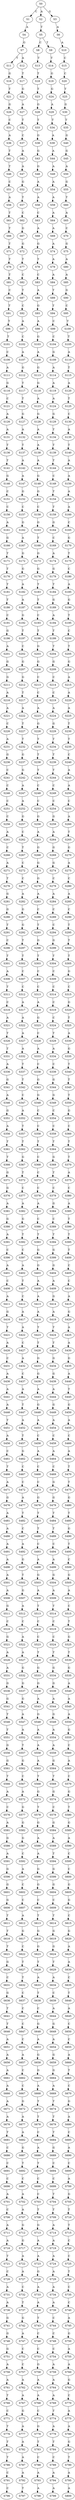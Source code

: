 strict digraph  {
	S0 -> S1 [ label = C ];
	S0 -> S2 [ label = A ];
	S0 -> S3 [ label = G ];
	S1 -> S4 [ label = A ];
	S2 -> S5 [ label = T ];
	S3 -> S6 [ label = A ];
	S4 -> S7 [ label = G ];
	S5 -> S8 [ label = C ];
	S5 -> S9 [ label = T ];
	S6 -> S10 [ label = A ];
	S7 -> S11 [ label = T ];
	S7 -> S12 [ label = A ];
	S8 -> S13 [ label = T ];
	S9 -> S14 [ label = T ];
	S10 -> S15 [ label = C ];
	S11 -> S16 [ label = G ];
	S12 -> S17 [ label = T ];
	S13 -> S18 [ label = T ];
	S14 -> S19 [ label = G ];
	S15 -> S20 [ label = C ];
	S16 -> S21 [ label = T ];
	S17 -> S22 [ label = G ];
	S18 -> S23 [ label = T ];
	S19 -> S24 [ label = G ];
	S20 -> S25 [ label = T ];
	S21 -> S26 [ label = G ];
	S22 -> S27 [ label = A ];
	S23 -> S28 [ label = G ];
	S24 -> S29 [ label = A ];
	S25 -> S30 [ label = G ];
	S26 -> S31 [ label = C ];
	S27 -> S32 [ label = T ];
	S28 -> S33 [ label = T ];
	S29 -> S34 [ label = T ];
	S30 -> S35 [ label = T ];
	S31 -> S36 [ label = A ];
	S32 -> S37 [ label = C ];
	S33 -> S38 [ label = G ];
	S34 -> S39 [ label = A ];
	S35 -> S40 [ label = G ];
	S36 -> S41 [ label = T ];
	S37 -> S42 [ label = A ];
	S38 -> S43 [ label = G ];
	S39 -> S44 [ label = A ];
	S40 -> S45 [ label = G ];
	S41 -> S46 [ label = T ];
	S42 -> S47 [ label = A ];
	S43 -> S48 [ label = G ];
	S44 -> S49 [ label = A ];
	S45 -> S50 [ label = A ];
	S46 -> S51 [ label = C ];
	S47 -> S52 [ label = G ];
	S48 -> S53 [ label = A ];
	S49 -> S54 [ label = A ];
	S50 -> S55 [ label = G ];
	S51 -> S56 [ label = A ];
	S52 -> S57 [ label = T ];
	S53 -> S58 [ label = A ];
	S54 -> S59 [ label = A ];
	S55 -> S60 [ label = T ];
	S56 -> S61 [ label = T ];
	S57 -> S62 [ label = C ];
	S58 -> S63 [ label = C ];
	S59 -> S64 [ label = A ];
	S60 -> S65 [ label = A ];
	S61 -> S66 [ label = T ];
	S62 -> S67 [ label = G ];
	S63 -> S68 [ label = A ];
	S64 -> S69 [ label = A ];
	S65 -> S70 [ label = C ];
	S66 -> S71 [ label = T ];
	S67 -> S72 [ label = G ];
	S68 -> S73 [ label = G ];
	S69 -> S74 [ label = A ];
	S70 -> S75 [ label = G ];
	S71 -> S76 [ label = T ];
	S72 -> S77 [ label = T ];
	S73 -> S78 [ label = T ];
	S74 -> S79 [ label = A ];
	S75 -> S80 [ label = A ];
	S76 -> S81 [ label = T ];
	S77 -> S82 [ label = C ];
	S78 -> S83 [ label = C ];
	S79 -> S84 [ label = A ];
	S80 -> S85 [ label = A ];
	S81 -> S86 [ label = C ];
	S82 -> S87 [ label = T ];
	S83 -> S88 [ label = A ];
	S84 -> S89 [ label = T ];
	S85 -> S90 [ label = G ];
	S86 -> S91 [ label = T ];
	S87 -> S92 [ label = C ];
	S88 -> S93 [ label = G ];
	S89 -> S94 [ label = T ];
	S90 -> S95 [ label = C ];
	S91 -> S96 [ label = T ];
	S92 -> S97 [ label = A ];
	S93 -> S98 [ label = A ];
	S94 -> S99 [ label = C ];
	S95 -> S100 [ label = T ];
	S96 -> S101 [ label = T ];
	S97 -> S102 [ label = C ];
	S98 -> S103 [ label = G ];
	S99 -> S104 [ label = C ];
	S100 -> S105 [ label = T ];
	S101 -> S106 [ label = C ];
	S102 -> S107 [ label = A ];
	S103 -> S108 [ label = A ];
	S104 -> S109 [ label = G ];
	S105 -> S110 [ label = A ];
	S106 -> S111 [ label = A ];
	S107 -> S112 [ label = G ];
	S108 -> S113 [ label = G ];
	S109 -> S114 [ label = A ];
	S110 -> S115 [ label = T ];
	S111 -> S116 [ label = G ];
	S112 -> S117 [ label = T ];
	S113 -> S118 [ label = G ];
	S114 -> S119 [ label = A ];
	S115 -> S120 [ label = A ];
	S116 -> S121 [ label = C ];
	S117 -> S122 [ label = T ];
	S118 -> S123 [ label = A ];
	S119 -> S124 [ label = A ];
	S120 -> S125 [ label = T ];
	S121 -> S126 [ label = A ];
	S122 -> S127 [ label = G ];
	S123 -> S128 [ label = G ];
	S124 -> S129 [ label = G ];
	S125 -> S130 [ label = C ];
	S126 -> S131 [ label = A ];
	S127 -> S132 [ label = A ];
	S128 -> S133 [ label = A ];
	S129 -> S134 [ label = T ];
	S130 -> S135 [ label = A ];
	S131 -> S136 [ label = T ];
	S132 -> S137 [ label = T ];
	S133 -> S138 [ label = A ];
	S134 -> S139 [ label = T ];
	S135 -> S140 [ label = T ];
	S136 -> S141 [ label = T ];
	S137 -> S142 [ label = A ];
	S138 -> S143 [ label = A ];
	S139 -> S144 [ label = T ];
	S140 -> S145 [ label = A ];
	S141 -> S146 [ label = G ];
	S142 -> S147 [ label = A ];
	S143 -> S148 [ label = G ];
	S144 -> S149 [ label = C ];
	S145 -> S150 [ label = A ];
	S146 -> S151 [ label = C ];
	S147 -> S152 [ label = G ];
	S148 -> S153 [ label = G ];
	S149 -> S154 [ label = T ];
	S150 -> S155 [ label = A ];
	S151 -> S156 [ label = C ];
	S152 -> S157 [ label = C ];
	S153 -> S158 [ label = C ];
	S154 -> S159 [ label = T ];
	S155 -> S160 [ label = A ];
	S156 -> S161 [ label = A ];
	S157 -> S162 [ label = G ];
	S158 -> S163 [ label = G ];
	S159 -> S164 [ label = G ];
	S160 -> S165 [ label = C ];
	S161 -> S166 [ label = G ];
	S162 -> S167 [ label = A ];
	S163 -> S168 [ label = T ];
	S164 -> S169 [ label = C ];
	S165 -> S170 [ label = G ];
	S166 -> S171 [ label = T ];
	S167 -> S172 [ label = G ];
	S168 -> S173 [ label = G ];
	S169 -> S174 [ label = A ];
	S170 -> S175 [ label = T ];
	S171 -> S176 [ label = T ];
	S172 -> S177 [ label = G ];
	S173 -> S178 [ label = G ];
	S174 -> S179 [ label = G ];
	S175 -> S180 [ label = C ];
	S176 -> S181 [ label = T ];
	S177 -> S182 [ label = A ];
	S178 -> S183 [ label = T ];
	S179 -> S184 [ label = T ];
	S180 -> S185 [ label = A ];
	S181 -> S186 [ label = T ];
	S182 -> S187 [ label = A ];
	S183 -> S188 [ label = T ];
	S184 -> S189 [ label = G ];
	S185 -> S190 [ label = G ];
	S186 -> S191 [ label = C ];
	S187 -> S192 [ label = G ];
	S188 -> S193 [ label = C ];
	S189 -> S194 [ label = A ];
	S190 -> S195 [ label = T ];
	S191 -> S196 [ label = G ];
	S192 -> S197 [ label = T ];
	S193 -> S198 [ label = T ];
	S194 -> S199 [ label = T ];
	S195 -> S200 [ label = C ];
	S196 -> S201 [ label = A ];
	S197 -> S202 [ label = C ];
	S198 -> S203 [ label = G ];
	S199 -> S204 [ label = T ];
	S200 -> S205 [ label = T ];
	S201 -> S206 [ label = G ];
	S202 -> S207 [ label = G ];
	S203 -> S208 [ label = G ];
	S204 -> S209 [ label = G ];
	S205 -> S210 [ label = G ];
	S206 -> S211 [ label = G ];
	S207 -> S212 [ label = G ];
	S208 -> S213 [ label = C ];
	S209 -> S214 [ label = C ];
	S210 -> S215 [ label = A ];
	S211 -> S216 [ label = A ];
	S212 -> S217 [ label = T ];
	S213 -> S218 [ label = C ];
	S214 -> S219 [ label = C ];
	S215 -> S220 [ label = A ];
	S216 -> S221 [ label = A ];
	S217 -> S222 [ label = A ];
	S218 -> S223 [ label = A ];
	S219 -> S224 [ label = A ];
	S220 -> S225 [ label = A ];
	S221 -> S226 [ label = C ];
	S222 -> S227 [ label = T ];
	S223 -> S228 [ label = G ];
	S224 -> S229 [ label = G ];
	S225 -> S230 [ label = T ];
	S226 -> S231 [ label = A ];
	S227 -> S232 [ label = T ];
	S228 -> S233 [ label = T ];
	S229 -> S234 [ label = T ];
	S230 -> S235 [ label = T ];
	S231 -> S236 [ label = G ];
	S232 -> S237 [ label = G ];
	S233 -> S238 [ label = T ];
	S234 -> S239 [ label = T ];
	S235 -> S240 [ label = C ];
	S236 -> S241 [ label = C ];
	S237 -> S242 [ label = G ];
	S238 -> S243 [ label = T ];
	S239 -> S244 [ label = T ];
	S240 -> S245 [ label = A ];
	S241 -> S246 [ label = C ];
	S242 -> S247 [ label = A ];
	S243 -> S248 [ label = C ];
	S244 -> S249 [ label = C ];
	S245 -> S250 [ label = A ];
	S246 -> S251 [ label = C ];
	S247 -> S252 [ label = A ];
	S248 -> S253 [ label = C ];
	S249 -> S254 [ label = C ];
	S250 -> S255 [ label = C ];
	S251 -> S256 [ label = C ];
	S252 -> S257 [ label = G ];
	S253 -> S258 [ label = G ];
	S254 -> S259 [ label = G ];
	S255 -> S260 [ label = A ];
	S256 -> S261 [ label = A ];
	S257 -> S262 [ label = C ];
	S258 -> S263 [ label = A ];
	S259 -> S264 [ label = A ];
	S260 -> S265 [ label = T ];
	S261 -> S266 [ label = C ];
	S262 -> S267 [ label = T ];
	S263 -> S268 [ label = G ];
	S264 -> S269 [ label = G ];
	S265 -> S270 [ label = G ];
	S266 -> S271 [ label = A ];
	S267 -> S272 [ label = C ];
	S268 -> S273 [ label = G ];
	S269 -> S274 [ label = G ];
	S270 -> S275 [ label = A ];
	S271 -> S276 [ label = T ];
	S272 -> S277 [ label = C ];
	S273 -> S278 [ label = G ];
	S274 -> S279 [ label = C ];
	S275 -> S280 [ label = C ];
	S276 -> S281 [ label = G ];
	S277 -> S282 [ label = A ];
	S278 -> S283 [ label = A ];
	S279 -> S284 [ label = A ];
	S280 -> S285 [ label = A ];
	S281 -> S286 [ label = G ];
	S282 -> S287 [ label = G ];
	S283 -> S288 [ label = C ];
	S284 -> S289 [ label = C ];
	S285 -> S290 [ label = C ];
	S286 -> S291 [ label = T ];
	S287 -> S292 [ label = G ];
	S288 -> S293 [ label = T ];
	S289 -> S294 [ label = C ];
	S290 -> S295 [ label = T ];
	S291 -> S296 [ label = C ];
	S292 -> S297 [ label = T ];
	S293 -> S298 [ label = G ];
	S294 -> S299 [ label = G ];
	S295 -> S300 [ label = T ];
	S296 -> S301 [ label = T ];
	S297 -> S302 [ label = T ];
	S298 -> S303 [ label = T ];
	S299 -> S304 [ label = T ];
	S300 -> S305 [ label = T ];
	S301 -> S306 [ label = A ];
	S302 -> S307 [ label = C ];
	S303 -> S308 [ label = C ];
	S304 -> S309 [ label = C ];
	S305 -> S310 [ label = G ];
	S306 -> S311 [ label = T ];
	S307 -> S312 [ label = C ];
	S308 -> S313 [ label = C ];
	S309 -> S314 [ label = C ];
	S310 -> S315 [ label = C ];
	S311 -> S316 [ label = C ];
	S312 -> S317 [ label = A ];
	S313 -> S318 [ label = A ];
	S314 -> S319 [ label = C ];
	S315 -> S320 [ label = G ];
	S316 -> S321 [ label = A ];
	S317 -> S322 [ label = A ];
	S318 -> S323 [ label = G ];
	S319 -> S324 [ label = C ];
	S320 -> S325 [ label = T ];
	S321 -> S326 [ label = T ];
	S322 -> S327 [ label = A ];
	S323 -> S328 [ label = C ];
	S324 -> S329 [ label = T ];
	S325 -> S330 [ label = A ];
	S326 -> S331 [ label = T ];
	S327 -> S332 [ label = A ];
	S328 -> S333 [ label = A ];
	S329 -> S334 [ label = A ];
	S330 -> S335 [ label = G ];
	S331 -> S336 [ label = A ];
	S332 -> S337 [ label = T ];
	S333 -> S338 [ label = C ];
	S334 -> S339 [ label = C ];
	S335 -> S340 [ label = T ];
	S336 -> S341 [ label = G ];
	S337 -> S342 [ label = T ];
	S338 -> S343 [ label = G ];
	S339 -> S344 [ label = G ];
	S340 -> S345 [ label = T ];
	S341 -> S346 [ label = A ];
	S342 -> S347 [ label = C ];
	S343 -> S348 [ label = G ];
	S344 -> S349 [ label = G ];
	S345 -> S350 [ label = T ];
	S346 -> S351 [ label = G ];
	S347 -> S352 [ label = A ];
	S348 -> S353 [ label = C ];
	S349 -> S354 [ label = C ];
	S350 -> S355 [ label = G ];
	S351 -> S356 [ label = A ];
	S352 -> S357 [ label = T ];
	S353 -> S358 [ label = C ];
	S354 -> S359 [ label = C ];
	S355 -> S360 [ label = C ];
	S356 -> S361 [ label = T ];
	S357 -> S362 [ label = T ];
	S358 -> S363 [ label = T ];
	S359 -> S364 [ label = T ];
	S360 -> S365 [ label = T ];
	S361 -> S366 [ label = T ];
	S362 -> S367 [ label = G ];
	S363 -> S368 [ label = C ];
	S364 -> S369 [ label = G ];
	S365 -> S370 [ label = T ];
	S366 -> S371 [ label = G ];
	S367 -> S372 [ label = T ];
	S368 -> S373 [ label = C ];
	S369 -> S374 [ label = T ];
	S370 -> S375 [ label = A ];
	S371 -> S376 [ label = G ];
	S372 -> S377 [ label = C ];
	S373 -> S378 [ label = C ];
	S374 -> S379 [ label = C ];
	S375 -> S380 [ label = C ];
	S376 -> S381 [ label = A ];
	S377 -> S382 [ label = A ];
	S378 -> S383 [ label = A ];
	S379 -> S384 [ label = G ];
	S380 -> S385 [ label = A ];
	S381 -> S386 [ label = G ];
	S382 -> S387 [ label = G ];
	S383 -> S388 [ label = C ];
	S384 -> S389 [ label = C ];
	S385 -> S390 [ label = T ];
	S386 -> S391 [ label = A ];
	S387 -> S392 [ label = T ];
	S388 -> S393 [ label = T ];
	S389 -> S394 [ label = T ];
	S390 -> S395 [ label = T ];
	S391 -> S396 [ label = C ];
	S392 -> S397 [ label = C ];
	S393 -> S398 [ label = G ];
	S394 -> S399 [ label = G ];
	S395 -> S400 [ label = T ];
	S396 -> S401 [ label = A ];
	S397 -> S402 [ label = A ];
	S398 -> S403 [ label = G ];
	S399 -> S404 [ label = G ];
	S400 -> S405 [ label = C ];
	S401 -> S406 [ label = C ];
	S402 -> S407 [ label = T ];
	S403 -> S408 [ label = A ];
	S404 -> S409 [ label = A ];
	S405 -> S410 [ label = C ];
	S406 -> S411 [ label = A ];
	S407 -> S412 [ label = C ];
	S408 -> S413 [ label = A ];
	S409 -> S414 [ label = G ];
	S410 -> S415 [ label = A ];
	S411 -> S416 [ label = G ];
	S412 -> S417 [ label = A ];
	S413 -> S418 [ label = A ];
	S414 -> S419 [ label = A ];
	S415 -> S420 [ label = G ];
	S416 -> S421 [ label = T ];
	S417 -> S422 [ label = A ];
	S418 -> S423 [ label = T ];
	S419 -> S424 [ label = T ];
	S420 -> S425 [ label = A ];
	S421 -> S426 [ label = A ];
	S422 -> S427 [ label = C ];
	S423 -> S428 [ label = T ];
	S424 -> S429 [ label = T ];
	S425 -> S430 [ label = A ];
	S426 -> S431 [ label = C ];
	S427 -> S432 [ label = A ];
	S428 -> S433 [ label = G ];
	S429 -> S434 [ label = G ];
	S430 -> S435 [ label = G ];
	S431 -> S436 [ label = A ];
	S432 -> S437 [ label = C ];
	S433 -> S438 [ label = G ];
	S434 -> S439 [ label = G ];
	S435 -> S440 [ label = A ];
	S436 -> S441 [ label = A ];
	S437 -> S442 [ label = A ];
	S438 -> S443 [ label = A ];
	S439 -> S444 [ label = A ];
	S440 -> S445 [ label = T ];
	S441 -> S446 [ label = A ];
	S442 -> S447 [ label = T ];
	S443 -> S448 [ label = G ];
	S444 -> S449 [ label = G ];
	S445 -> S450 [ label = G ];
	S446 -> S451 [ label = T ];
	S447 -> S452 [ label = A ];
	S448 -> S453 [ label = A ];
	S449 -> S454 [ label = A ];
	S450 -> S455 [ label = A ];
	S451 -> S456 [ label = A ];
	S452 -> S457 [ label = T ];
	S453 -> S458 [ label = C ];
	S454 -> S459 [ label = C ];
	S455 -> S460 [ label = C ];
	S456 -> S461 [ label = C ];
	S457 -> S462 [ label = G ];
	S458 -> S463 [ label = A ];
	S459 -> S464 [ label = A ];
	S460 -> S465 [ label = A ];
	S461 -> S466 [ label = T ];
	S462 -> S467 [ label = C ];
	S463 -> S468 [ label = C ];
	S464 -> S469 [ label = C ];
	S465 -> S470 [ label = T ];
	S466 -> S471 [ label = A ];
	S467 -> S472 [ label = C ];
	S468 -> S473 [ label = C ];
	S469 -> S474 [ label = G ];
	S470 -> S475 [ label = T ];
	S471 -> S476 [ label = G ];
	S472 -> S477 [ label = A ];
	S473 -> S478 [ label = G ];
	S474 -> S479 [ label = G ];
	S475 -> S480 [ label = G ];
	S476 -> S481 [ label = A ];
	S477 -> S482 [ label = T ];
	S478 -> S483 [ label = T ];
	S479 -> S484 [ label = T ];
	S480 -> S485 [ label = T ];
	S481 -> S486 [ label = A ];
	S482 -> S487 [ label = C ];
	S483 -> S488 [ label = T ];
	S484 -> S489 [ label = T ];
	S485 -> S490 [ label = G ];
	S486 -> S491 [ label = A ];
	S487 -> S492 [ label = A ];
	S488 -> S493 [ label = C ];
	S489 -> S494 [ label = C ];
	S490 -> S495 [ label = T ];
	S491 -> S496 [ label = A ];
	S492 -> S497 [ label = G ];
	S493 -> S498 [ label = A ];
	S494 -> S499 [ label = A ];
	S495 -> S500 [ label = C ];
	S496 -> S501 [ label = A ];
	S497 -> S502 [ label = T ];
	S498 -> S503 [ label = G ];
	S499 -> S504 [ label = G ];
	S500 -> S505 [ label = G ];
	S501 -> S506 [ label = A ];
	S502 -> S507 [ label = G ];
	S503 -> S508 [ label = A ];
	S504 -> S509 [ label = A ];
	S505 -> S510 [ label = A ];
	S506 -> S511 [ label = G ];
	S507 -> S512 [ label = A ];
	S508 -> S513 [ label = T ];
	S509 -> S514 [ label = T ];
	S510 -> S515 [ label = C ];
	S511 -> S516 [ label = C ];
	S512 -> S517 [ label = C ];
	S513 -> S518 [ label = C ];
	S514 -> S519 [ label = C ];
	S515 -> S520 [ label = T ];
	S516 -> S521 [ label = G ];
	S517 -> S522 [ label = A ];
	S518 -> S523 [ label = C ];
	S519 -> S524 [ label = C ];
	S520 -> S525 [ label = G ];
	S521 -> S526 [ label = A ];
	S522 -> S527 [ label = A ];
	S523 -> S528 [ label = T ];
	S524 -> S529 [ label = T ];
	S525 -> S530 [ label = T ];
	S526 -> S531 [ label = A ];
	S527 -> S532 [ label = G ];
	S528 -> S533 [ label = G ];
	S529 -> S534 [ label = G ];
	S530 -> S535 [ label = G ];
	S531 -> S536 [ label = G ];
	S532 -> S537 [ label = G ];
	S533 -> S538 [ label = G ];
	S534 -> S539 [ label = G ];
	S535 -> S540 [ label = A ];
	S536 -> S541 [ label = G ];
	S537 -> S542 [ label = G ];
	S538 -> S543 [ label = A ];
	S539 -> S544 [ label = A ];
	S540 -> S545 [ label = A ];
	S541 -> S546 [ label = T ];
	S542 -> S547 [ label = A ];
	S543 -> S548 [ label = G ];
	S544 -> S549 [ label = G ];
	S545 -> S550 [ label = A ];
	S546 -> S551 [ label = T ];
	S547 -> S552 [ label = A ];
	S548 -> S553 [ label = A ];
	S549 -> S554 [ label = A ];
	S550 -> S555 [ label = G ];
	S551 -> S556 [ label = G ];
	S552 -> S557 [ label = T ];
	S553 -> S558 [ label = A ];
	S554 -> S559 [ label = A ];
	S555 -> S560 [ label = C ];
	S556 -> S561 [ label = G ];
	S557 -> S562 [ label = G ];
	S558 -> S563 [ label = A ];
	S559 -> S564 [ label = G ];
	S560 -> S565 [ label = A ];
	S561 -> S566 [ label = T ];
	S562 -> S567 [ label = C ];
	S563 -> S568 [ label = T ];
	S564 -> S569 [ label = T ];
	S565 -> S570 [ label = C ];
	S566 -> S571 [ label = A ];
	S567 -> S572 [ label = A ];
	S568 -> S573 [ label = G ];
	S569 -> S574 [ label = G ];
	S570 -> S575 [ label = G ];
	S571 -> S576 [ label = C ];
	S572 -> S577 [ label = G ];
	S573 -> S578 [ label = T ];
	S574 -> S579 [ label = C ];
	S575 -> S580 [ label = T ];
	S576 -> S581 [ label = A ];
	S577 -> S582 [ label = G ];
	S578 -> S583 [ label = G ];
	S579 -> S584 [ label = G ];
	S580 -> S585 [ label = G ];
	S581 -> S586 [ label = G ];
	S582 -> S587 [ label = G ];
	S583 -> S588 [ label = A ];
	S584 -> S589 [ label = A ];
	S585 -> S590 [ label = A ];
	S586 -> S591 [ label = A ];
	S587 -> S592 [ label = C ];
	S588 -> S593 [ label = A ];
	S589 -> S594 [ label = T ];
	S590 -> S595 [ label = C ];
	S591 -> S596 [ label = G ];
	S592 -> S597 [ label = A ];
	S593 -> S598 [ label = G ];
	S594 -> S599 [ label = G ];
	S595 -> S600 [ label = C ];
	S596 -> S601 [ label = G ];
	S597 -> S602 [ label = C ];
	S598 -> S603 [ label = G ];
	S599 -> S604 [ label = G ];
	S600 -> S605 [ label = G ];
	S601 -> S606 [ label = G ];
	S602 -> S607 [ label = C ];
	S603 -> S608 [ label = C ];
	S604 -> S609 [ label = C ];
	S605 -> S610 [ label = G ];
	S606 -> S611 [ label = T ];
	S607 -> S612 [ label = A ];
	S608 -> S613 [ label = T ];
	S609 -> S614 [ label = T ];
	S610 -> S615 [ label = C ];
	S611 -> S616 [ label = T ];
	S612 -> S617 [ label = G ];
	S613 -> S618 [ label = G ];
	S614 -> S619 [ label = G ];
	S615 -> S620 [ label = G ];
	S616 -> S621 [ label = T ];
	S617 -> S622 [ label = C ];
	S618 -> S623 [ label = G ];
	S619 -> S624 [ label = G ];
	S620 -> S625 [ label = A ];
	S621 -> S626 [ label = G ];
	S622 -> S627 [ label = T ];
	S623 -> S628 [ label = T ];
	S624 -> S629 [ label = T ];
	S625 -> S630 [ label = A ];
	S626 -> S631 [ label = C ];
	S627 -> S632 [ label = T ];
	S628 -> S633 [ label = A ];
	S629 -> S634 [ label = A ];
	S630 -> S635 [ label = C ];
	S631 -> S636 [ label = G ];
	S632 -> S637 [ label = C ];
	S633 -> S638 [ label = T ];
	S634 -> S639 [ label = C ];
	S635 -> S640 [ label = T ];
	S636 -> S641 [ label = T ];
	S637 -> S642 [ label = C ];
	S638 -> S643 [ label = C ];
	S639 -> S644 [ label = A ];
	S640 -> S645 [ label = A ];
	S641 -> S646 [ label = T ];
	S642 -> S647 [ label = C ];
	S643 -> S648 [ label = G ];
	S644 -> S649 [ label = G ];
	S645 -> S650 [ label = C ];
	S646 -> S651 [ label = A ];
	S647 -> S652 [ label = C ];
	S648 -> S653 [ label = A ];
	S649 -> S654 [ label = A ];
	S650 -> S655 [ label = C ];
	S651 -> S656 [ label = A ];
	S652 -> S657 [ label = A ];
	S653 -> S658 [ label = G ];
	S654 -> S659 [ label = G ];
	S655 -> S660 [ label = A ];
	S656 -> S661 [ label = A ];
	S657 -> S662 [ label = C ];
	S658 -> S663 [ label = G ];
	S659 -> S664 [ label = G ];
	S660 -> S665 [ label = T ];
	S661 -> S666 [ label = A ];
	S662 -> S667 [ label = C ];
	S663 -> S668 [ label = A ];
	S664 -> S669 [ label = A ];
	S665 -> S670 [ label = C ];
	S666 -> S671 [ label = A ];
	S667 -> S672 [ label = G ];
	S668 -> S673 [ label = T ];
	S669 -> S674 [ label = T ];
	S670 -> S675 [ label = G ];
	S671 -> S676 [ label = A ];
	S672 -> S677 [ label = A ];
	S673 -> S678 [ label = T ];
	S674 -> S679 [ label = T ];
	S675 -> S680 [ label = A ];
	S676 -> S681 [ label = T ];
	S677 -> S682 [ label = A ];
	S678 -> S683 [ label = C ];
	S679 -> S684 [ label = T ];
	S680 -> S685 [ label = C ];
	S681 -> S686 [ label = C ];
	S682 -> S687 [ label = G ];
	S683 -> S688 [ label = A ];
	S684 -> S689 [ label = G ];
	S685 -> S690 [ label = A ];
	S686 -> S691 [ label = C ];
	S687 -> S692 [ label = T ];
	S688 -> S693 [ label = T ];
	S689 -> S694 [ label = C ];
	S690 -> S695 [ label = C ];
	S691 -> S696 [ label = C ];
	S692 -> S697 [ label = C ];
	S693 -> S698 [ label = C ];
	S694 -> S699 [ label = C ];
	S695 -> S700 [ label = A ];
	S696 -> S701 [ label = A ];
	S697 -> S702 [ label = A ];
	S698 -> S703 [ label = C ];
	S699 -> S704 [ label = T ];
	S700 -> S705 [ label = G ];
	S701 -> S706 [ label = C ];
	S702 -> S707 [ label = A ];
	S703 -> S708 [ label = T ];
	S704 -> S709 [ label = T ];
	S705 -> S710 [ label = T ];
	S706 -> S711 [ label = A ];
	S707 -> S712 [ label = G ];
	S708 -> S713 [ label = G ];
	S709 -> S714 [ label = A ];
	S710 -> S715 [ label = T ];
	S711 -> S716 [ label = A ];
	S712 -> S717 [ label = G ];
	S713 -> S718 [ label = A ];
	S714 -> S719 [ label = A ];
	S715 -> S720 [ label = C ];
	S716 -> S721 [ label = T ];
	S717 -> S722 [ label = A ];
	S718 -> S723 [ label = A ];
	S719 -> S724 [ label = A ];
	S720 -> S725 [ label = C ];
	S721 -> S726 [ label = C ];
	S722 -> S727 [ label = A ];
	S723 -> S728 [ label = G ];
	S724 -> S729 [ label = A ];
	S725 -> S730 [ label = T ];
	S726 -> S731 [ label = A ];
	S727 -> S732 [ label = C ];
	S728 -> S733 [ label = A ];
	S729 -> S734 [ label = A ];
	S730 -> S735 [ label = C ];
	S731 -> S736 [ label = A ];
	S732 -> S737 [ label = T ];
	S733 -> S738 [ label = A ];
	S734 -> S739 [ label = A ];
	S735 -> S740 [ label = C ];
	S736 -> S741 [ label = G ];
	S737 -> S742 [ label = G ];
	S738 -> S743 [ label = T ];
	S739 -> S744 [ label = C ];
	S740 -> S745 [ label = A ];
	S741 -> S746 [ label = G ];
	S742 -> S747 [ label = A ];
	S743 -> S748 [ label = C ];
	S744 -> S749 [ label = C ];
	S745 -> S750 [ label = G ];
	S746 -> S751 [ label = G ];
	S747 -> S752 [ label = C ];
	S748 -> S753 [ label = C ];
	S749 -> S754 [ label = C ];
	S750 -> S755 [ label = A ];
	S751 -> S756 [ label = A ];
	S752 -> S757 [ label = C ];
	S753 -> S758 [ label = G ];
	S754 -> S759 [ label = A ];
	S755 -> S760 [ label = A ];
	S756 -> S761 [ label = A ];
	S757 -> S762 [ label = A ];
	S758 -> S763 [ label = A ];
	S759 -> S764 [ label = A ];
	S760 -> S765 [ label = G ];
	S761 -> S766 [ label = T ];
	S762 -> S767 [ label = A ];
	S763 -> S768 [ label = A ];
	S764 -> S769 [ label = A ];
	S765 -> S770 [ label = C ];
	S766 -> S771 [ label = C ];
	S767 -> S772 [ label = G ];
	S768 -> S773 [ label = C ];
	S769 -> S774 [ label = T ];
	S770 -> S775 [ label = A ];
	S771 -> S776 [ label = T ];
	S772 -> S777 [ label = A ];
	S773 -> S778 [ label = G ];
	S774 -> S779 [ label = A ];
	S775 -> S780 [ label = A ];
	S776 -> S781 [ label = T ];
	S777 -> S782 [ label = A ];
	S778 -> S783 [ label = T ];
	S779 -> S784 [ label = T ];
	S780 -> S785 [ label = G ];
	S781 -> S786 [ label = T ];
	S782 -> S787 [ label = A ];
	S783 -> S788 [ label = C ];
	S784 -> S789 [ label = C ];
	S785 -> S790 [ label = T ];
	S786 -> S791 [ label = C ];
	S787 -> S792 [ label = A ];
	S788 -> S793 [ label = A ];
	S789 -> S794 [ label = A ];
	S790 -> S795 [ label = A ];
	S791 -> S796 [ label = C ];
	S792 -> S797 [ label = T ];
	S793 -> S798 [ label = A ];
	S794 -> S799 [ label = A ];
	S795 -> S800 [ label = A ];
}

